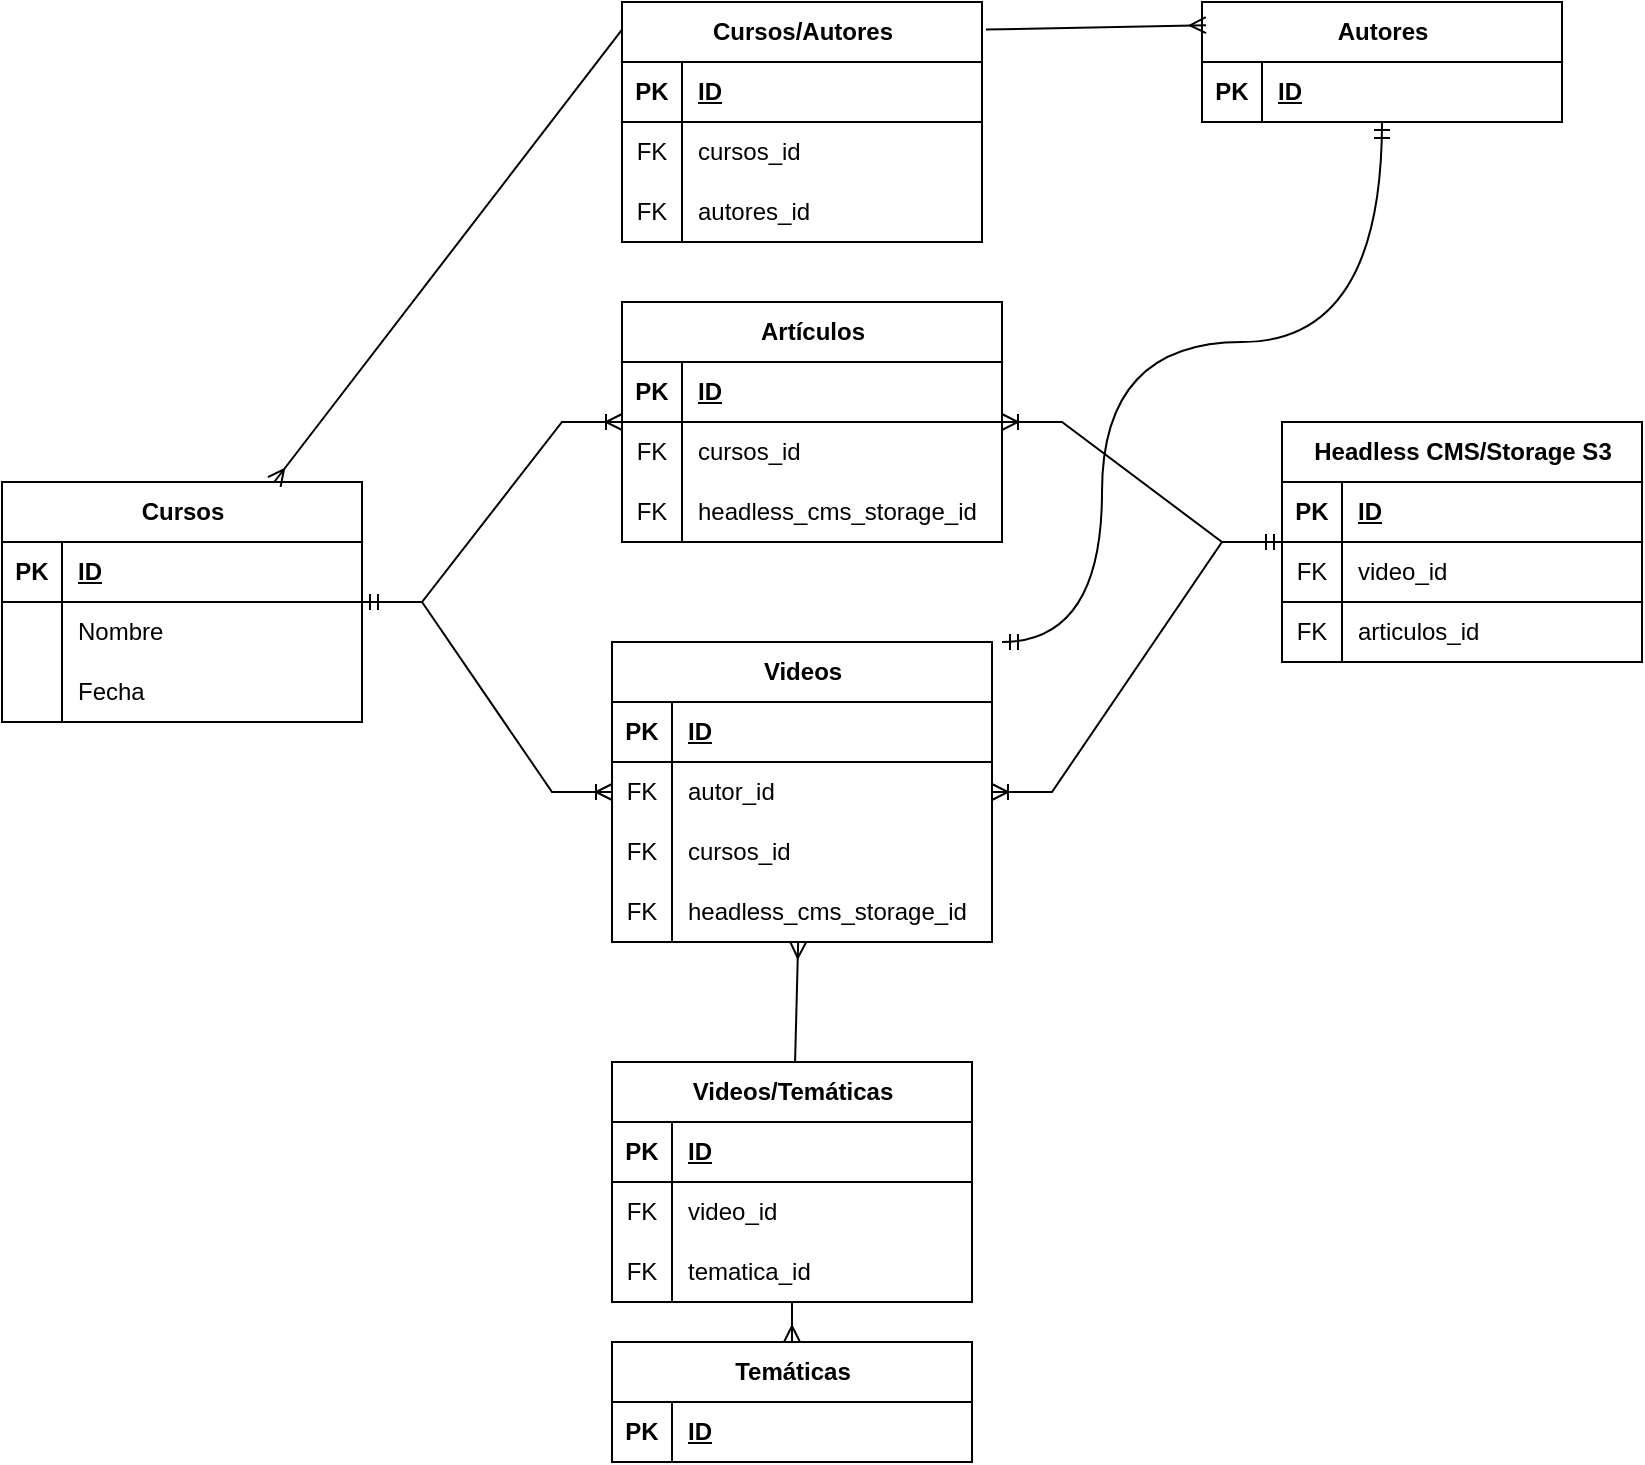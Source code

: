 <mxfile version="21.2.8" type="device">
  <diagram id="R2lEEEUBdFMjLlhIrx00" name="Page-1">
    <mxGraphModel dx="2058" dy="828" grid="1" gridSize="10" guides="1" tooltips="1" connect="1" arrows="1" fold="1" page="1" pageScale="1" pageWidth="850" pageHeight="1100" math="0" shadow="0" extFonts="Permanent Marker^https://fonts.googleapis.com/css?family=Permanent+Marker">
      <root>
        <mxCell id="0" />
        <mxCell id="1" parent="0" />
        <mxCell id="jUePGfkI_8yJD3BumDtu-9" value="Cursos" style="shape=table;startSize=30;container=1;collapsible=1;childLayout=tableLayout;fixedRows=1;rowLines=0;fontStyle=1;align=center;resizeLast=1;html=1;" parent="1" vertex="1">
          <mxGeometry x="10" y="360" width="180" height="120" as="geometry" />
        </mxCell>
        <mxCell id="jUePGfkI_8yJD3BumDtu-10" value="" style="shape=tableRow;horizontal=0;startSize=0;swimlaneHead=0;swimlaneBody=0;fillColor=none;collapsible=0;dropTarget=0;points=[[0,0.5],[1,0.5]];portConstraint=eastwest;top=0;left=0;right=0;bottom=1;" parent="jUePGfkI_8yJD3BumDtu-9" vertex="1">
          <mxGeometry y="30" width="180" height="30" as="geometry" />
        </mxCell>
        <mxCell id="jUePGfkI_8yJD3BumDtu-11" value="PK" style="shape=partialRectangle;connectable=0;fillColor=none;top=0;left=0;bottom=0;right=0;fontStyle=1;overflow=hidden;whiteSpace=wrap;html=1;" parent="jUePGfkI_8yJD3BumDtu-10" vertex="1">
          <mxGeometry width="30" height="30" as="geometry">
            <mxRectangle width="30" height="30" as="alternateBounds" />
          </mxGeometry>
        </mxCell>
        <mxCell id="jUePGfkI_8yJD3BumDtu-12" value="ID" style="shape=partialRectangle;connectable=0;fillColor=none;top=0;left=0;bottom=0;right=0;align=left;spacingLeft=6;fontStyle=5;overflow=hidden;whiteSpace=wrap;html=1;" parent="jUePGfkI_8yJD3BumDtu-10" vertex="1">
          <mxGeometry x="30" width="150" height="30" as="geometry">
            <mxRectangle width="150" height="30" as="alternateBounds" />
          </mxGeometry>
        </mxCell>
        <mxCell id="jUePGfkI_8yJD3BumDtu-13" value="" style="shape=tableRow;horizontal=0;startSize=0;swimlaneHead=0;swimlaneBody=0;fillColor=none;collapsible=0;dropTarget=0;points=[[0,0.5],[1,0.5]];portConstraint=eastwest;top=0;left=0;right=0;bottom=0;" parent="jUePGfkI_8yJD3BumDtu-9" vertex="1">
          <mxGeometry y="60" width="180" height="30" as="geometry" />
        </mxCell>
        <mxCell id="jUePGfkI_8yJD3BumDtu-14" value="" style="shape=partialRectangle;connectable=0;fillColor=none;top=0;left=0;bottom=0;right=0;editable=1;overflow=hidden;whiteSpace=wrap;html=1;" parent="jUePGfkI_8yJD3BumDtu-13" vertex="1">
          <mxGeometry width="30" height="30" as="geometry">
            <mxRectangle width="30" height="30" as="alternateBounds" />
          </mxGeometry>
        </mxCell>
        <mxCell id="jUePGfkI_8yJD3BumDtu-15" value="Nombre" style="shape=partialRectangle;connectable=0;fillColor=none;top=0;left=0;bottom=0;right=0;align=left;spacingLeft=6;overflow=hidden;whiteSpace=wrap;html=1;" parent="jUePGfkI_8yJD3BumDtu-13" vertex="1">
          <mxGeometry x="30" width="150" height="30" as="geometry">
            <mxRectangle width="150" height="30" as="alternateBounds" />
          </mxGeometry>
        </mxCell>
        <mxCell id="ALb4wpQOoGYaEqnGMYbS-41" value="" style="shape=tableRow;horizontal=0;startSize=0;swimlaneHead=0;swimlaneBody=0;fillColor=none;collapsible=0;dropTarget=0;points=[[0,0.5],[1,0.5]];portConstraint=eastwest;top=0;left=0;right=0;bottom=0;" vertex="1" parent="jUePGfkI_8yJD3BumDtu-9">
          <mxGeometry y="90" width="180" height="30" as="geometry" />
        </mxCell>
        <mxCell id="ALb4wpQOoGYaEqnGMYbS-42" value="" style="shape=partialRectangle;connectable=0;fillColor=none;top=0;left=0;bottom=0;right=0;editable=1;overflow=hidden;whiteSpace=wrap;html=1;" vertex="1" parent="ALb4wpQOoGYaEqnGMYbS-41">
          <mxGeometry width="30" height="30" as="geometry">
            <mxRectangle width="30" height="30" as="alternateBounds" />
          </mxGeometry>
        </mxCell>
        <mxCell id="ALb4wpQOoGYaEqnGMYbS-43" value="Fecha&amp;nbsp;" style="shape=partialRectangle;connectable=0;fillColor=none;top=0;left=0;bottom=0;right=0;align=left;spacingLeft=6;overflow=hidden;whiteSpace=wrap;html=1;" vertex="1" parent="ALb4wpQOoGYaEqnGMYbS-41">
          <mxGeometry x="30" width="150" height="30" as="geometry">
            <mxRectangle width="150" height="30" as="alternateBounds" />
          </mxGeometry>
        </mxCell>
        <mxCell id="jUePGfkI_8yJD3BumDtu-22" value="Autores" style="shape=table;startSize=30;container=1;collapsible=1;childLayout=tableLayout;fixedRows=1;rowLines=0;fontStyle=1;align=center;resizeLast=1;html=1;" parent="1" vertex="1">
          <mxGeometry x="610" y="120" width="180" height="60" as="geometry" />
        </mxCell>
        <mxCell id="jUePGfkI_8yJD3BumDtu-23" value="" style="shape=tableRow;horizontal=0;startSize=0;swimlaneHead=0;swimlaneBody=0;fillColor=none;collapsible=0;dropTarget=0;points=[[0,0.5],[1,0.5]];portConstraint=eastwest;top=0;left=0;right=0;bottom=1;" parent="jUePGfkI_8yJD3BumDtu-22" vertex="1">
          <mxGeometry y="30" width="180" height="30" as="geometry" />
        </mxCell>
        <mxCell id="jUePGfkI_8yJD3BumDtu-24" value="PK" style="shape=partialRectangle;connectable=0;fillColor=none;top=0;left=0;bottom=0;right=0;fontStyle=1;overflow=hidden;whiteSpace=wrap;html=1;" parent="jUePGfkI_8yJD3BumDtu-23" vertex="1">
          <mxGeometry width="30" height="30" as="geometry">
            <mxRectangle width="30" height="30" as="alternateBounds" />
          </mxGeometry>
        </mxCell>
        <mxCell id="jUePGfkI_8yJD3BumDtu-25" value="ID" style="shape=partialRectangle;connectable=0;fillColor=none;top=0;left=0;bottom=0;right=0;align=left;spacingLeft=6;fontStyle=5;overflow=hidden;whiteSpace=wrap;html=1;" parent="jUePGfkI_8yJD3BumDtu-23" vertex="1">
          <mxGeometry x="30" width="150" height="30" as="geometry">
            <mxRectangle width="150" height="30" as="alternateBounds" />
          </mxGeometry>
        </mxCell>
        <mxCell id="jUePGfkI_8yJD3BumDtu-35" value="Videos" style="shape=table;startSize=30;container=1;collapsible=1;childLayout=tableLayout;fixedRows=1;rowLines=0;fontStyle=1;align=center;resizeLast=1;html=1;" parent="1" vertex="1">
          <mxGeometry x="315" y="440" width="190" height="150" as="geometry" />
        </mxCell>
        <mxCell id="jUePGfkI_8yJD3BumDtu-36" value="" style="shape=tableRow;horizontal=0;startSize=0;swimlaneHead=0;swimlaneBody=0;fillColor=none;collapsible=0;dropTarget=0;points=[[0,0.5],[1,0.5]];portConstraint=eastwest;top=0;left=0;right=0;bottom=1;" parent="jUePGfkI_8yJD3BumDtu-35" vertex="1">
          <mxGeometry y="30" width="190" height="30" as="geometry" />
        </mxCell>
        <mxCell id="jUePGfkI_8yJD3BumDtu-37" value="PK" style="shape=partialRectangle;connectable=0;fillColor=none;top=0;left=0;bottom=0;right=0;fontStyle=1;overflow=hidden;whiteSpace=wrap;html=1;" parent="jUePGfkI_8yJD3BumDtu-36" vertex="1">
          <mxGeometry width="30" height="30" as="geometry">
            <mxRectangle width="30" height="30" as="alternateBounds" />
          </mxGeometry>
        </mxCell>
        <mxCell id="jUePGfkI_8yJD3BumDtu-38" value="ID" style="shape=partialRectangle;connectable=0;fillColor=none;top=0;left=0;bottom=0;right=0;align=left;spacingLeft=6;fontStyle=5;overflow=hidden;whiteSpace=wrap;html=1;" parent="jUePGfkI_8yJD3BumDtu-36" vertex="1">
          <mxGeometry x="30" width="160" height="30" as="geometry">
            <mxRectangle width="160" height="30" as="alternateBounds" />
          </mxGeometry>
        </mxCell>
        <mxCell id="jUePGfkI_8yJD3BumDtu-39" value="" style="shape=tableRow;horizontal=0;startSize=0;swimlaneHead=0;swimlaneBody=0;fillColor=none;collapsible=0;dropTarget=0;points=[[0,0.5],[1,0.5]];portConstraint=eastwest;top=0;left=0;right=0;bottom=0;" parent="jUePGfkI_8yJD3BumDtu-35" vertex="1">
          <mxGeometry y="60" width="190" height="30" as="geometry" />
        </mxCell>
        <mxCell id="jUePGfkI_8yJD3BumDtu-40" value="FK" style="shape=partialRectangle;connectable=0;fillColor=none;top=0;left=0;bottom=0;right=0;editable=1;overflow=hidden;whiteSpace=wrap;html=1;" parent="jUePGfkI_8yJD3BumDtu-39" vertex="1">
          <mxGeometry width="30" height="30" as="geometry">
            <mxRectangle width="30" height="30" as="alternateBounds" />
          </mxGeometry>
        </mxCell>
        <mxCell id="jUePGfkI_8yJD3BumDtu-41" value="autor_id" style="shape=partialRectangle;connectable=0;fillColor=none;top=0;left=0;bottom=0;right=0;align=left;spacingLeft=6;overflow=hidden;whiteSpace=wrap;html=1;" parent="jUePGfkI_8yJD3BumDtu-39" vertex="1">
          <mxGeometry x="30" width="160" height="30" as="geometry">
            <mxRectangle width="160" height="30" as="alternateBounds" />
          </mxGeometry>
        </mxCell>
        <mxCell id="ALb4wpQOoGYaEqnGMYbS-4" value="" style="shape=tableRow;horizontal=0;startSize=0;swimlaneHead=0;swimlaneBody=0;fillColor=none;collapsible=0;dropTarget=0;points=[[0,0.5],[1,0.5]];portConstraint=eastwest;top=0;left=0;right=0;bottom=0;" vertex="1" parent="jUePGfkI_8yJD3BumDtu-35">
          <mxGeometry y="90" width="190" height="30" as="geometry" />
        </mxCell>
        <mxCell id="ALb4wpQOoGYaEqnGMYbS-5" value="FK" style="shape=partialRectangle;connectable=0;fillColor=none;top=0;left=0;bottom=0;right=0;editable=1;overflow=hidden;whiteSpace=wrap;html=1;" vertex="1" parent="ALb4wpQOoGYaEqnGMYbS-4">
          <mxGeometry width="30" height="30" as="geometry">
            <mxRectangle width="30" height="30" as="alternateBounds" />
          </mxGeometry>
        </mxCell>
        <mxCell id="ALb4wpQOoGYaEqnGMYbS-6" value="cursos_id" style="shape=partialRectangle;connectable=0;fillColor=none;top=0;left=0;bottom=0;right=0;align=left;spacingLeft=6;overflow=hidden;whiteSpace=wrap;html=1;" vertex="1" parent="ALb4wpQOoGYaEqnGMYbS-4">
          <mxGeometry x="30" width="160" height="30" as="geometry">
            <mxRectangle width="160" height="30" as="alternateBounds" />
          </mxGeometry>
        </mxCell>
        <mxCell id="ALb4wpQOoGYaEqnGMYbS-7" value="" style="shape=tableRow;horizontal=0;startSize=0;swimlaneHead=0;swimlaneBody=0;fillColor=none;collapsible=0;dropTarget=0;points=[[0,0.5],[1,0.5]];portConstraint=eastwest;top=0;left=0;right=0;bottom=0;" vertex="1" parent="jUePGfkI_8yJD3BumDtu-35">
          <mxGeometry y="120" width="190" height="30" as="geometry" />
        </mxCell>
        <mxCell id="ALb4wpQOoGYaEqnGMYbS-8" value="FK" style="shape=partialRectangle;connectable=0;fillColor=none;top=0;left=0;bottom=0;right=0;editable=1;overflow=hidden;whiteSpace=wrap;html=1;" vertex="1" parent="ALb4wpQOoGYaEqnGMYbS-7">
          <mxGeometry width="30" height="30" as="geometry">
            <mxRectangle width="30" height="30" as="alternateBounds" />
          </mxGeometry>
        </mxCell>
        <mxCell id="ALb4wpQOoGYaEqnGMYbS-9" value="headless_cms_storage_id" style="shape=partialRectangle;connectable=0;fillColor=none;top=0;left=0;bottom=0;right=0;align=left;spacingLeft=6;overflow=hidden;whiteSpace=wrap;html=1;" vertex="1" parent="ALb4wpQOoGYaEqnGMYbS-7">
          <mxGeometry x="30" width="160" height="30" as="geometry">
            <mxRectangle width="160" height="30" as="alternateBounds" />
          </mxGeometry>
        </mxCell>
        <mxCell id="jUePGfkI_8yJD3BumDtu-42" value="Artículos" style="shape=table;startSize=30;container=1;collapsible=1;childLayout=tableLayout;fixedRows=1;rowLines=0;fontStyle=1;align=center;resizeLast=1;html=1;" parent="1" vertex="1">
          <mxGeometry x="320" y="270" width="190" height="120" as="geometry" />
        </mxCell>
        <mxCell id="jUePGfkI_8yJD3BumDtu-43" value="" style="shape=tableRow;horizontal=0;startSize=0;swimlaneHead=0;swimlaneBody=0;fillColor=none;collapsible=0;dropTarget=0;points=[[0,0.5],[1,0.5]];portConstraint=eastwest;top=0;left=0;right=0;bottom=1;" parent="jUePGfkI_8yJD3BumDtu-42" vertex="1">
          <mxGeometry y="30" width="190" height="30" as="geometry" />
        </mxCell>
        <mxCell id="jUePGfkI_8yJD3BumDtu-44" value="PK" style="shape=partialRectangle;connectable=0;fillColor=none;top=0;left=0;bottom=0;right=0;fontStyle=1;overflow=hidden;whiteSpace=wrap;html=1;" parent="jUePGfkI_8yJD3BumDtu-43" vertex="1">
          <mxGeometry width="30" height="30" as="geometry">
            <mxRectangle width="30" height="30" as="alternateBounds" />
          </mxGeometry>
        </mxCell>
        <mxCell id="jUePGfkI_8yJD3BumDtu-45" value="ID" style="shape=partialRectangle;connectable=0;fillColor=none;top=0;left=0;bottom=0;right=0;align=left;spacingLeft=6;fontStyle=5;overflow=hidden;whiteSpace=wrap;html=1;" parent="jUePGfkI_8yJD3BumDtu-43" vertex="1">
          <mxGeometry x="30" width="160" height="30" as="geometry">
            <mxRectangle width="160" height="30" as="alternateBounds" />
          </mxGeometry>
        </mxCell>
        <mxCell id="jUePGfkI_8yJD3BumDtu-46" value="" style="shape=tableRow;horizontal=0;startSize=0;swimlaneHead=0;swimlaneBody=0;fillColor=none;collapsible=0;dropTarget=0;points=[[0,0.5],[1,0.5]];portConstraint=eastwest;top=0;left=0;right=0;bottom=0;" parent="jUePGfkI_8yJD3BumDtu-42" vertex="1">
          <mxGeometry y="60" width="190" height="30" as="geometry" />
        </mxCell>
        <mxCell id="jUePGfkI_8yJD3BumDtu-47" value="FK" style="shape=partialRectangle;connectable=0;fillColor=none;top=0;left=0;bottom=0;right=0;editable=1;overflow=hidden;whiteSpace=wrap;html=1;" parent="jUePGfkI_8yJD3BumDtu-46" vertex="1">
          <mxGeometry width="30" height="30" as="geometry">
            <mxRectangle width="30" height="30" as="alternateBounds" />
          </mxGeometry>
        </mxCell>
        <mxCell id="jUePGfkI_8yJD3BumDtu-48" value="cursos_id" style="shape=partialRectangle;connectable=0;fillColor=none;top=0;left=0;bottom=0;right=0;align=left;spacingLeft=6;overflow=hidden;whiteSpace=wrap;html=1;" parent="jUePGfkI_8yJD3BumDtu-46" vertex="1">
          <mxGeometry x="30" width="160" height="30" as="geometry">
            <mxRectangle width="160" height="30" as="alternateBounds" />
          </mxGeometry>
        </mxCell>
        <mxCell id="ALb4wpQOoGYaEqnGMYbS-1" value="" style="shape=tableRow;horizontal=0;startSize=0;swimlaneHead=0;swimlaneBody=0;fillColor=none;collapsible=0;dropTarget=0;points=[[0,0.5],[1,0.5]];portConstraint=eastwest;top=0;left=0;right=0;bottom=0;" vertex="1" parent="jUePGfkI_8yJD3BumDtu-42">
          <mxGeometry y="90" width="190" height="30" as="geometry" />
        </mxCell>
        <mxCell id="ALb4wpQOoGYaEqnGMYbS-2" value="FK" style="shape=partialRectangle;connectable=0;fillColor=none;top=0;left=0;bottom=0;right=0;editable=1;overflow=hidden;whiteSpace=wrap;html=1;" vertex="1" parent="ALb4wpQOoGYaEqnGMYbS-1">
          <mxGeometry width="30" height="30" as="geometry">
            <mxRectangle width="30" height="30" as="alternateBounds" />
          </mxGeometry>
        </mxCell>
        <mxCell id="ALb4wpQOoGYaEqnGMYbS-3" value="headless_cms_storage_id" style="shape=partialRectangle;connectable=0;fillColor=none;top=0;left=0;bottom=0;right=0;align=left;spacingLeft=6;overflow=hidden;whiteSpace=wrap;html=1;" vertex="1" parent="ALb4wpQOoGYaEqnGMYbS-1">
          <mxGeometry x="30" width="160" height="30" as="geometry">
            <mxRectangle width="160" height="30" as="alternateBounds" />
          </mxGeometry>
        </mxCell>
        <mxCell id="jUePGfkI_8yJD3BumDtu-49" value="Temáticas" style="shape=table;startSize=30;container=1;collapsible=1;childLayout=tableLayout;fixedRows=1;rowLines=0;fontStyle=1;align=center;resizeLast=1;html=1;" parent="1" vertex="1">
          <mxGeometry x="315" y="790" width="180" height="60" as="geometry" />
        </mxCell>
        <mxCell id="jUePGfkI_8yJD3BumDtu-50" value="" style="shape=tableRow;horizontal=0;startSize=0;swimlaneHead=0;swimlaneBody=0;fillColor=none;collapsible=0;dropTarget=0;points=[[0,0.5],[1,0.5]];portConstraint=eastwest;top=0;left=0;right=0;bottom=1;" parent="jUePGfkI_8yJD3BumDtu-49" vertex="1">
          <mxGeometry y="30" width="180" height="30" as="geometry" />
        </mxCell>
        <mxCell id="jUePGfkI_8yJD3BumDtu-51" value="PK" style="shape=partialRectangle;connectable=0;fillColor=none;top=0;left=0;bottom=0;right=0;fontStyle=1;overflow=hidden;whiteSpace=wrap;html=1;" parent="jUePGfkI_8yJD3BumDtu-50" vertex="1">
          <mxGeometry width="30" height="30" as="geometry">
            <mxRectangle width="30" height="30" as="alternateBounds" />
          </mxGeometry>
        </mxCell>
        <mxCell id="jUePGfkI_8yJD3BumDtu-52" value="ID" style="shape=partialRectangle;connectable=0;fillColor=none;top=0;left=0;bottom=0;right=0;align=left;spacingLeft=6;fontStyle=5;overflow=hidden;whiteSpace=wrap;html=1;" parent="jUePGfkI_8yJD3BumDtu-50" vertex="1">
          <mxGeometry x="30" width="150" height="30" as="geometry">
            <mxRectangle width="150" height="30" as="alternateBounds" />
          </mxGeometry>
        </mxCell>
        <mxCell id="jUePGfkI_8yJD3BumDtu-56" value="Headless CMS/Storage S3" style="shape=table;startSize=30;container=1;collapsible=1;childLayout=tableLayout;fixedRows=1;rowLines=0;fontStyle=1;align=center;resizeLast=1;html=1;" parent="1" vertex="1">
          <mxGeometry x="650" y="330" width="180" height="120" as="geometry" />
        </mxCell>
        <mxCell id="jUePGfkI_8yJD3BumDtu-57" value="" style="shape=tableRow;horizontal=0;startSize=0;swimlaneHead=0;swimlaneBody=0;fillColor=none;collapsible=0;dropTarget=0;points=[[0,0.5],[1,0.5]];portConstraint=eastwest;top=0;left=0;right=0;bottom=1;" parent="jUePGfkI_8yJD3BumDtu-56" vertex="1">
          <mxGeometry y="30" width="180" height="30" as="geometry" />
        </mxCell>
        <mxCell id="jUePGfkI_8yJD3BumDtu-58" value="PK" style="shape=partialRectangle;connectable=0;fillColor=none;top=0;left=0;bottom=0;right=0;fontStyle=1;overflow=hidden;whiteSpace=wrap;html=1;" parent="jUePGfkI_8yJD3BumDtu-57" vertex="1">
          <mxGeometry width="30" height="30" as="geometry">
            <mxRectangle width="30" height="30" as="alternateBounds" />
          </mxGeometry>
        </mxCell>
        <mxCell id="jUePGfkI_8yJD3BumDtu-59" value="ID" style="shape=partialRectangle;connectable=0;fillColor=none;top=0;left=0;bottom=0;right=0;align=left;spacingLeft=6;fontStyle=5;overflow=hidden;whiteSpace=wrap;html=1;" parent="jUePGfkI_8yJD3BumDtu-57" vertex="1">
          <mxGeometry x="30" width="150" height="30" as="geometry">
            <mxRectangle width="150" height="30" as="alternateBounds" />
          </mxGeometry>
        </mxCell>
        <mxCell id="ALb4wpQOoGYaEqnGMYbS-20" value="" style="shape=tableRow;horizontal=0;startSize=0;swimlaneHead=0;swimlaneBody=0;fillColor=none;collapsible=0;dropTarget=0;points=[[0,0.5],[1,0.5]];portConstraint=eastwest;top=0;left=0;right=0;bottom=1;" vertex="1" parent="jUePGfkI_8yJD3BumDtu-56">
          <mxGeometry y="60" width="180" height="30" as="geometry" />
        </mxCell>
        <mxCell id="ALb4wpQOoGYaEqnGMYbS-21" value="&lt;span style=&quot;font-weight: 400;&quot;&gt;FK&lt;/span&gt;" style="shape=partialRectangle;connectable=0;fillColor=none;top=0;left=0;bottom=0;right=0;fontStyle=1;overflow=hidden;whiteSpace=wrap;html=1;" vertex="1" parent="ALb4wpQOoGYaEqnGMYbS-20">
          <mxGeometry width="30" height="30" as="geometry">
            <mxRectangle width="30" height="30" as="alternateBounds" />
          </mxGeometry>
        </mxCell>
        <mxCell id="ALb4wpQOoGYaEqnGMYbS-22" value="video_id" style="shape=partialRectangle;connectable=0;fillColor=none;top=0;left=0;bottom=0;right=0;align=left;spacingLeft=6;fontStyle=0;overflow=hidden;whiteSpace=wrap;html=1;" vertex="1" parent="ALb4wpQOoGYaEqnGMYbS-20">
          <mxGeometry x="30" width="150" height="30" as="geometry">
            <mxRectangle width="150" height="30" as="alternateBounds" />
          </mxGeometry>
        </mxCell>
        <mxCell id="ALb4wpQOoGYaEqnGMYbS-23" value="" style="shape=tableRow;horizontal=0;startSize=0;swimlaneHead=0;swimlaneBody=0;fillColor=none;collapsible=0;dropTarget=0;points=[[0,0.5],[1,0.5]];portConstraint=eastwest;top=0;left=0;right=0;bottom=1;" vertex="1" parent="jUePGfkI_8yJD3BumDtu-56">
          <mxGeometry y="90" width="180" height="30" as="geometry" />
        </mxCell>
        <mxCell id="ALb4wpQOoGYaEqnGMYbS-24" value="&lt;span style=&quot;font-weight: 400;&quot;&gt;FK&lt;/span&gt;" style="shape=partialRectangle;connectable=0;fillColor=none;top=0;left=0;bottom=0;right=0;fontStyle=1;overflow=hidden;whiteSpace=wrap;html=1;" vertex="1" parent="ALb4wpQOoGYaEqnGMYbS-23">
          <mxGeometry width="30" height="30" as="geometry">
            <mxRectangle width="30" height="30" as="alternateBounds" />
          </mxGeometry>
        </mxCell>
        <mxCell id="ALb4wpQOoGYaEqnGMYbS-25" value="articulos_id" style="shape=partialRectangle;connectable=0;fillColor=none;top=0;left=0;bottom=0;right=0;align=left;spacingLeft=6;fontStyle=0;overflow=hidden;whiteSpace=wrap;html=1;" vertex="1" parent="ALb4wpQOoGYaEqnGMYbS-23">
          <mxGeometry x="30" width="150" height="30" as="geometry">
            <mxRectangle width="150" height="30" as="alternateBounds" />
          </mxGeometry>
        </mxCell>
        <mxCell id="jUePGfkI_8yJD3BumDtu-63" value="Cursos/Autores" style="shape=table;startSize=30;container=1;collapsible=1;childLayout=tableLayout;fixedRows=1;rowLines=0;fontStyle=1;align=center;resizeLast=1;html=1;" parent="1" vertex="1">
          <mxGeometry x="320" y="120" width="180" height="120" as="geometry" />
        </mxCell>
        <mxCell id="jUePGfkI_8yJD3BumDtu-64" value="" style="shape=tableRow;horizontal=0;startSize=0;swimlaneHead=0;swimlaneBody=0;fillColor=none;collapsible=0;dropTarget=0;points=[[0,0.5],[1,0.5]];portConstraint=eastwest;top=0;left=0;right=0;bottom=1;" parent="jUePGfkI_8yJD3BumDtu-63" vertex="1">
          <mxGeometry y="30" width="180" height="30" as="geometry" />
        </mxCell>
        <mxCell id="jUePGfkI_8yJD3BumDtu-65" value="PK" style="shape=partialRectangle;connectable=0;fillColor=none;top=0;left=0;bottom=0;right=0;fontStyle=1;overflow=hidden;whiteSpace=wrap;html=1;" parent="jUePGfkI_8yJD3BumDtu-64" vertex="1">
          <mxGeometry width="30" height="30" as="geometry">
            <mxRectangle width="30" height="30" as="alternateBounds" />
          </mxGeometry>
        </mxCell>
        <mxCell id="jUePGfkI_8yJD3BumDtu-66" value="ID" style="shape=partialRectangle;connectable=0;fillColor=none;top=0;left=0;bottom=0;right=0;align=left;spacingLeft=6;fontStyle=5;overflow=hidden;whiteSpace=wrap;html=1;" parent="jUePGfkI_8yJD3BumDtu-64" vertex="1">
          <mxGeometry x="30" width="150" height="30" as="geometry">
            <mxRectangle width="150" height="30" as="alternateBounds" />
          </mxGeometry>
        </mxCell>
        <mxCell id="jUePGfkI_8yJD3BumDtu-67" value="" style="shape=tableRow;horizontal=0;startSize=0;swimlaneHead=0;swimlaneBody=0;fillColor=none;collapsible=0;dropTarget=0;points=[[0,0.5],[1,0.5]];portConstraint=eastwest;top=0;left=0;right=0;bottom=0;" parent="jUePGfkI_8yJD3BumDtu-63" vertex="1">
          <mxGeometry y="60" width="180" height="30" as="geometry" />
        </mxCell>
        <mxCell id="jUePGfkI_8yJD3BumDtu-68" value="FK" style="shape=partialRectangle;connectable=0;fillColor=none;top=0;left=0;bottom=0;right=0;editable=1;overflow=hidden;whiteSpace=wrap;html=1;" parent="jUePGfkI_8yJD3BumDtu-67" vertex="1">
          <mxGeometry width="30" height="30" as="geometry">
            <mxRectangle width="30" height="30" as="alternateBounds" />
          </mxGeometry>
        </mxCell>
        <mxCell id="jUePGfkI_8yJD3BumDtu-69" value="cursos_id" style="shape=partialRectangle;connectable=0;fillColor=none;top=0;left=0;bottom=0;right=0;align=left;spacingLeft=6;overflow=hidden;whiteSpace=wrap;html=1;" parent="jUePGfkI_8yJD3BumDtu-67" vertex="1">
          <mxGeometry x="30" width="150" height="30" as="geometry">
            <mxRectangle width="150" height="30" as="alternateBounds" />
          </mxGeometry>
        </mxCell>
        <mxCell id="jUePGfkI_8yJD3BumDtu-70" value="" style="shape=tableRow;horizontal=0;startSize=0;swimlaneHead=0;swimlaneBody=0;fillColor=none;collapsible=0;dropTarget=0;points=[[0,0.5],[1,0.5]];portConstraint=eastwest;top=0;left=0;right=0;bottom=0;" parent="jUePGfkI_8yJD3BumDtu-63" vertex="1">
          <mxGeometry y="90" width="180" height="30" as="geometry" />
        </mxCell>
        <mxCell id="jUePGfkI_8yJD3BumDtu-71" value="FK" style="shape=partialRectangle;connectable=0;fillColor=none;top=0;left=0;bottom=0;right=0;editable=1;overflow=hidden;whiteSpace=wrap;html=1;" parent="jUePGfkI_8yJD3BumDtu-70" vertex="1">
          <mxGeometry width="30" height="30" as="geometry">
            <mxRectangle width="30" height="30" as="alternateBounds" />
          </mxGeometry>
        </mxCell>
        <mxCell id="jUePGfkI_8yJD3BumDtu-72" value="autores_id" style="shape=partialRectangle;connectable=0;fillColor=none;top=0;left=0;bottom=0;right=0;align=left;spacingLeft=6;overflow=hidden;whiteSpace=wrap;html=1;" parent="jUePGfkI_8yJD3BumDtu-70" vertex="1">
          <mxGeometry x="30" width="150" height="30" as="geometry">
            <mxRectangle width="150" height="30" as="alternateBounds" />
          </mxGeometry>
        </mxCell>
        <mxCell id="jUePGfkI_8yJD3BumDtu-73" value="Videos/Temáticas" style="shape=table;startSize=30;container=1;collapsible=1;childLayout=tableLayout;fixedRows=1;rowLines=0;fontStyle=1;align=center;resizeLast=1;html=1;" parent="1" vertex="1">
          <mxGeometry x="315" y="650" width="180" height="120" as="geometry" />
        </mxCell>
        <mxCell id="jUePGfkI_8yJD3BumDtu-74" value="" style="shape=tableRow;horizontal=0;startSize=0;swimlaneHead=0;swimlaneBody=0;fillColor=none;collapsible=0;dropTarget=0;points=[[0,0.5],[1,0.5]];portConstraint=eastwest;top=0;left=0;right=0;bottom=1;" parent="jUePGfkI_8yJD3BumDtu-73" vertex="1">
          <mxGeometry y="30" width="180" height="30" as="geometry" />
        </mxCell>
        <mxCell id="jUePGfkI_8yJD3BumDtu-75" value="PK" style="shape=partialRectangle;connectable=0;fillColor=none;top=0;left=0;bottom=0;right=0;fontStyle=1;overflow=hidden;whiteSpace=wrap;html=1;" parent="jUePGfkI_8yJD3BumDtu-74" vertex="1">
          <mxGeometry width="30" height="30" as="geometry">
            <mxRectangle width="30" height="30" as="alternateBounds" />
          </mxGeometry>
        </mxCell>
        <mxCell id="jUePGfkI_8yJD3BumDtu-76" value="ID" style="shape=partialRectangle;connectable=0;fillColor=none;top=0;left=0;bottom=0;right=0;align=left;spacingLeft=6;fontStyle=5;overflow=hidden;whiteSpace=wrap;html=1;" parent="jUePGfkI_8yJD3BumDtu-74" vertex="1">
          <mxGeometry x="30" width="150" height="30" as="geometry">
            <mxRectangle width="150" height="30" as="alternateBounds" />
          </mxGeometry>
        </mxCell>
        <mxCell id="jUePGfkI_8yJD3BumDtu-77" value="" style="shape=tableRow;horizontal=0;startSize=0;swimlaneHead=0;swimlaneBody=0;fillColor=none;collapsible=0;dropTarget=0;points=[[0,0.5],[1,0.5]];portConstraint=eastwest;top=0;left=0;right=0;bottom=0;" parent="jUePGfkI_8yJD3BumDtu-73" vertex="1">
          <mxGeometry y="60" width="180" height="30" as="geometry" />
        </mxCell>
        <mxCell id="jUePGfkI_8yJD3BumDtu-78" value="FK" style="shape=partialRectangle;connectable=0;fillColor=none;top=0;left=0;bottom=0;right=0;editable=1;overflow=hidden;whiteSpace=wrap;html=1;" parent="jUePGfkI_8yJD3BumDtu-77" vertex="1">
          <mxGeometry width="30" height="30" as="geometry">
            <mxRectangle width="30" height="30" as="alternateBounds" />
          </mxGeometry>
        </mxCell>
        <mxCell id="jUePGfkI_8yJD3BumDtu-79" value="video_id" style="shape=partialRectangle;connectable=0;fillColor=none;top=0;left=0;bottom=0;right=0;align=left;spacingLeft=6;overflow=hidden;whiteSpace=wrap;html=1;" parent="jUePGfkI_8yJD3BumDtu-77" vertex="1">
          <mxGeometry x="30" width="150" height="30" as="geometry">
            <mxRectangle width="150" height="30" as="alternateBounds" />
          </mxGeometry>
        </mxCell>
        <mxCell id="ALb4wpQOoGYaEqnGMYbS-38" value="" style="shape=tableRow;horizontal=0;startSize=0;swimlaneHead=0;swimlaneBody=0;fillColor=none;collapsible=0;dropTarget=0;points=[[0,0.5],[1,0.5]];portConstraint=eastwest;top=0;left=0;right=0;bottom=0;" vertex="1" parent="jUePGfkI_8yJD3BumDtu-73">
          <mxGeometry y="90" width="180" height="30" as="geometry" />
        </mxCell>
        <mxCell id="ALb4wpQOoGYaEqnGMYbS-39" value="FK" style="shape=partialRectangle;connectable=0;fillColor=none;top=0;left=0;bottom=0;right=0;editable=1;overflow=hidden;whiteSpace=wrap;html=1;" vertex="1" parent="ALb4wpQOoGYaEqnGMYbS-38">
          <mxGeometry width="30" height="30" as="geometry">
            <mxRectangle width="30" height="30" as="alternateBounds" />
          </mxGeometry>
        </mxCell>
        <mxCell id="ALb4wpQOoGYaEqnGMYbS-40" value="tematica_id" style="shape=partialRectangle;connectable=0;fillColor=none;top=0;left=0;bottom=0;right=0;align=left;spacingLeft=6;overflow=hidden;whiteSpace=wrap;html=1;" vertex="1" parent="ALb4wpQOoGYaEqnGMYbS-38">
          <mxGeometry x="30" width="150" height="30" as="geometry">
            <mxRectangle width="150" height="30" as="alternateBounds" />
          </mxGeometry>
        </mxCell>
        <mxCell id="ALb4wpQOoGYaEqnGMYbS-11" value="" style="fontSize=12;html=1;endArrow=ERmany;rounded=0;exitX=0;exitY=0.115;exitDx=0;exitDy=0;exitPerimeter=0;" edge="1" parent="1" source="jUePGfkI_8yJD3BumDtu-63" target="jUePGfkI_8yJD3BumDtu-9">
          <mxGeometry width="100" height="100" relative="1" as="geometry">
            <mxPoint x="510" y="190" as="sourcePoint" />
            <mxPoint x="640" y="145" as="targetPoint" />
          </mxGeometry>
        </mxCell>
        <mxCell id="ALb4wpQOoGYaEqnGMYbS-13" value="" style="fontSize=12;html=1;endArrow=ERmany;rounded=0;entryX=0.011;entryY=0.193;entryDx=0;entryDy=0;exitX=1.011;exitY=0.115;exitDx=0;exitDy=0;exitPerimeter=0;entryPerimeter=0;" edge="1" parent="1" source="jUePGfkI_8yJD3BumDtu-63" target="jUePGfkI_8yJD3BumDtu-22">
          <mxGeometry width="100" height="100" relative="1" as="geometry">
            <mxPoint x="340" y="144" as="sourcePoint" />
            <mxPoint x="228" y="144" as="targetPoint" />
          </mxGeometry>
        </mxCell>
        <mxCell id="ALb4wpQOoGYaEqnGMYbS-31" value="" style="edgeStyle=entityRelationEdgeStyle;fontSize=12;html=1;endArrow=ERoneToMany;startArrow=ERmandOne;rounded=0;" edge="1" parent="1" source="jUePGfkI_8yJD3BumDtu-9" target="jUePGfkI_8yJD3BumDtu-42">
          <mxGeometry width="100" height="100" relative="1" as="geometry">
            <mxPoint x="400" y="400" as="sourcePoint" />
            <mxPoint x="500" y="300" as="targetPoint" />
          </mxGeometry>
        </mxCell>
        <mxCell id="ALb4wpQOoGYaEqnGMYbS-32" value="" style="edgeStyle=entityRelationEdgeStyle;fontSize=12;html=1;endArrow=ERoneToMany;startArrow=ERmandOne;rounded=0;" edge="1" parent="1" source="jUePGfkI_8yJD3BumDtu-9" target="jUePGfkI_8yJD3BumDtu-35">
          <mxGeometry width="100" height="100" relative="1" as="geometry">
            <mxPoint x="190" y="365" as="sourcePoint" />
            <mxPoint x="330" y="340" as="targetPoint" />
          </mxGeometry>
        </mxCell>
        <mxCell id="ALb4wpQOoGYaEqnGMYbS-33" value="" style="edgeStyle=entityRelationEdgeStyle;fontSize=12;html=1;endArrow=ERoneToMany;startArrow=ERmandOne;rounded=0;" edge="1" parent="1" source="jUePGfkI_8yJD3BumDtu-56" target="jUePGfkI_8yJD3BumDtu-35">
          <mxGeometry width="100" height="100" relative="1" as="geometry">
            <mxPoint x="190" y="365" as="sourcePoint" />
            <mxPoint x="325" y="525" as="targetPoint" />
          </mxGeometry>
        </mxCell>
        <mxCell id="ALb4wpQOoGYaEqnGMYbS-34" value="" style="edgeStyle=entityRelationEdgeStyle;fontSize=12;html=1;endArrow=ERoneToMany;startArrow=ERmandOne;rounded=0;" edge="1" parent="1" source="jUePGfkI_8yJD3BumDtu-56" target="jUePGfkI_8yJD3BumDtu-42">
          <mxGeometry width="100" height="100" relative="1" as="geometry">
            <mxPoint x="640" y="400" as="sourcePoint" />
            <mxPoint x="515" y="525" as="targetPoint" />
          </mxGeometry>
        </mxCell>
        <mxCell id="ALb4wpQOoGYaEqnGMYbS-35" value="" style="fontSize=12;html=1;endArrow=ERmany;rounded=0;" edge="1" parent="1" source="jUePGfkI_8yJD3BumDtu-73" target="jUePGfkI_8yJD3BumDtu-35">
          <mxGeometry width="100" height="100" relative="1" as="geometry">
            <mxPoint x="330" y="144" as="sourcePoint" />
            <mxPoint x="147" y="370" as="targetPoint" />
          </mxGeometry>
        </mxCell>
        <mxCell id="ALb4wpQOoGYaEqnGMYbS-36" value="" style="fontSize=12;html=1;endArrow=ERmany;rounded=0;" edge="1" parent="1" source="jUePGfkI_8yJD3BumDtu-73" target="jUePGfkI_8yJD3BumDtu-49">
          <mxGeometry width="100" height="100" relative="1" as="geometry">
            <mxPoint x="416" y="660" as="sourcePoint" />
            <mxPoint x="418" y="600" as="targetPoint" />
          </mxGeometry>
        </mxCell>
        <mxCell id="ALb4wpQOoGYaEqnGMYbS-37" value="" style="edgeStyle=orthogonalEdgeStyle;fontSize=12;html=1;endArrow=ERmandOne;startArrow=ERmandOne;rounded=0;curved=1;" edge="1" parent="1" source="jUePGfkI_8yJD3BumDtu-22">
          <mxGeometry width="100" height="100" relative="1" as="geometry">
            <mxPoint x="400" y="330" as="sourcePoint" />
            <mxPoint x="510" y="440" as="targetPoint" />
            <Array as="points">
              <mxPoint x="700" y="290" />
              <mxPoint x="560" y="290" />
              <mxPoint x="560" y="440" />
            </Array>
          </mxGeometry>
        </mxCell>
      </root>
    </mxGraphModel>
  </diagram>
</mxfile>
